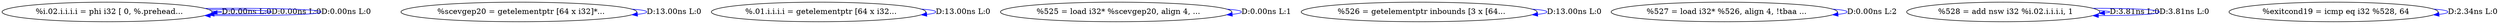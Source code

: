 digraph {
Node0x412e940[label="  %i.02.i.i.i.i = phi i32 [ 0, %.prehead..."];
Node0x412e940 -> Node0x412e940[label="D:0.00ns L:0",color=blue];
Node0x412e940 -> Node0x412e940[label="D:0.00ns L:0",color=blue];
Node0x412e940 -> Node0x412e940[label="D:0.00ns L:0",color=blue];
Node0x412ea80[label="  %scevgep20 = getelementptr [64 x i32]*..."];
Node0x412ea80 -> Node0x412ea80[label="D:13.00ns L:0",color=blue];
Node0x412ebc0[label="  %.01.i.i.i.i = getelementptr [64 x i32..."];
Node0x412ebc0 -> Node0x412ebc0[label="D:13.00ns L:0",color=blue];
Node0x412ed00[label="  %525 = load i32* %scevgep20, align 4, ..."];
Node0x412ed00 -> Node0x412ed00[label="D:0.00ns L:1",color=blue];
Node0x412ee40[label="  %526 = getelementptr inbounds [3 x [64..."];
Node0x412ee40 -> Node0x412ee40[label="D:13.00ns L:0",color=blue];
Node0x412ef80[label="  %527 = load i32* %526, align 4, !tbaa ..."];
Node0x412ef80 -> Node0x412ef80[label="D:0.00ns L:2",color=blue];
Node0x412f200[label="  %528 = add nsw i32 %i.02.i.i.i.i, 1"];
Node0x412f200 -> Node0x412f200[label="D:3.81ns L:0",color=blue];
Node0x412f200 -> Node0x412f200[label="D:3.81ns L:0",color=blue];
Node0x412f340[label="  %exitcond19 = icmp eq i32 %528, 64"];
Node0x412f340 -> Node0x412f340[label="D:2.34ns L:0",color=blue];
}
